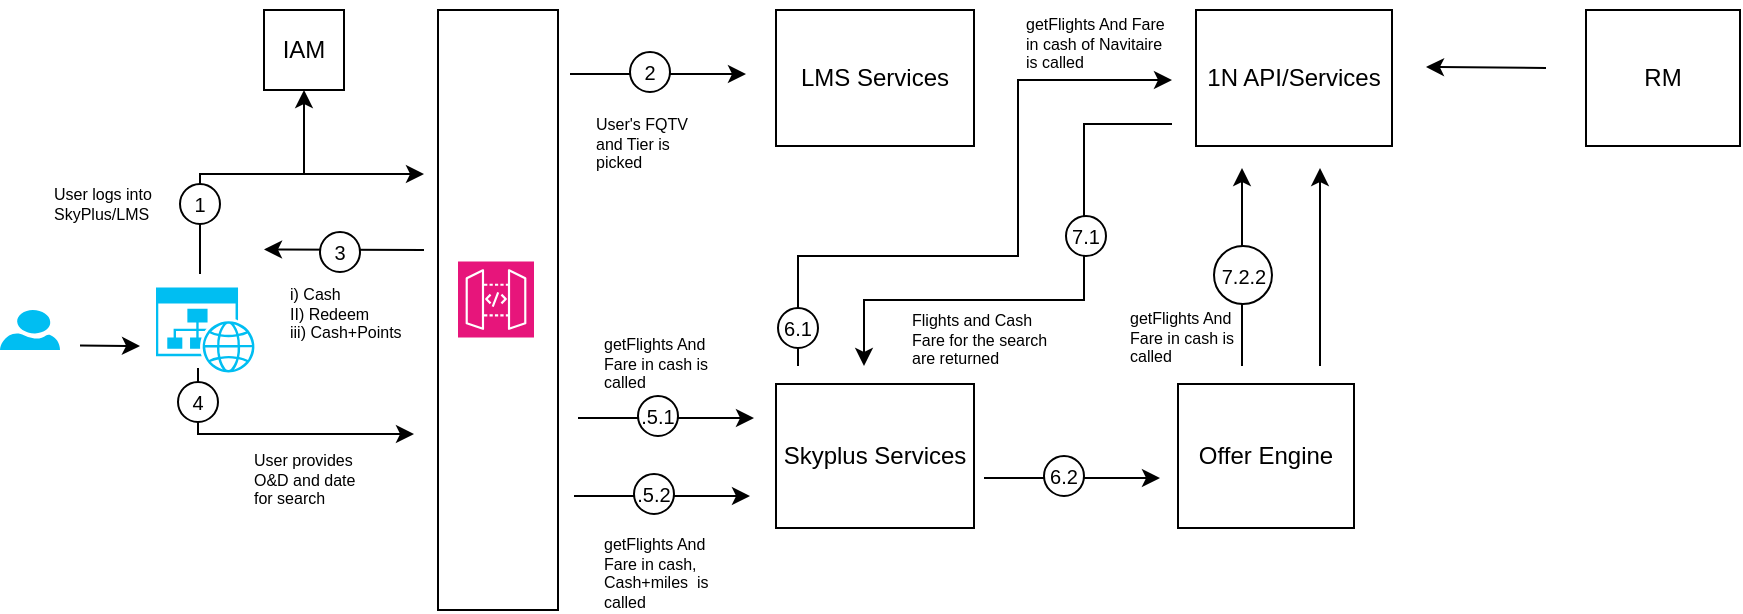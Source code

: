 <mxfile version="22.1.17" type="github">
  <diagram name="Page-1" id="OwfiVeOAE6O_KrkkMr-Q">
    <mxGraphModel dx="794" dy="454" grid="1" gridSize="11" guides="1" tooltips="1" connect="1" arrows="1" fold="1" page="1" pageScale="1" pageWidth="850" pageHeight="1100" math="0" shadow="0">
      <root>
        <mxCell id="0" />
        <mxCell id="1" parent="0" />
        <mxCell id="SMNPBds_AobCi2813BHv-92" value="" style="endArrow=classic;html=1;rounded=0;" edge="1" parent="1">
          <mxGeometry width="50" height="50" relative="1" as="geometry">
            <mxPoint x="629" y="198" as="sourcePoint" />
            <mxPoint x="629" y="99" as="targetPoint" />
          </mxGeometry>
        </mxCell>
        <mxCell id="SMNPBds_AobCi2813BHv-93" value="" style="ellipse;whiteSpace=wrap;html=1;aspect=fixed;" vertex="1" parent="1">
          <mxGeometry x="615" y="138" width="29" height="29" as="geometry" />
        </mxCell>
        <mxCell id="SMNPBds_AobCi2813BHv-94" value="&lt;span style=&quot;font-size: 10px;&quot;&gt;7.2.2&lt;/span&gt;" style="text;html=1;strokeColor=none;fillColor=none;align=center;verticalAlign=middle;whiteSpace=wrap;rounded=0;" vertex="1" parent="1">
          <mxGeometry x="605" y="136" width="50" height="33.5" as="geometry" />
        </mxCell>
        <mxCell id="SMNPBds_AobCi2813BHv-42" value="" style="rounded=0;whiteSpace=wrap;html=1;" vertex="1" parent="1">
          <mxGeometry x="227" y="20" width="60" height="300" as="geometry" />
        </mxCell>
        <mxCell id="SMNPBds_AobCi2813BHv-37" value="" style="verticalLabelPosition=bottom;html=1;verticalAlign=top;align=center;strokeColor=none;fillColor=#00BEF2;shape=mxgraph.azure.user;" vertex="1" parent="1">
          <mxGeometry x="8" y="170" width="30" height="20" as="geometry" />
        </mxCell>
        <mxCell id="SMNPBds_AobCi2813BHv-39" value="" style="verticalLabelPosition=bottom;html=1;verticalAlign=top;align=center;strokeColor=none;fillColor=#00BEF2;shape=mxgraph.azure.website_generic;pointerEvents=1;" vertex="1" parent="1">
          <mxGeometry x="86" y="158.75" width="50" height="42.5" as="geometry" />
        </mxCell>
        <mxCell id="SMNPBds_AobCi2813BHv-41" value="" style="sketch=0;points=[[0,0,0],[0.25,0,0],[0.5,0,0],[0.75,0,0],[1,0,0],[0,1,0],[0.25,1,0],[0.5,1,0],[0.75,1,0],[1,1,0],[0,0.25,0],[0,0.5,0],[0,0.75,0],[1,0.25,0],[1,0.5,0],[1,0.75,0]];outlineConnect=0;fontColor=#232F3E;fillColor=#E7157B;strokeColor=#ffffff;dashed=0;verticalLabelPosition=bottom;verticalAlign=top;align=center;html=1;fontSize=12;fontStyle=0;aspect=fixed;shape=mxgraph.aws4.resourceIcon;resIcon=mxgraph.aws4.api_gateway;" vertex="1" parent="1">
          <mxGeometry x="237" y="145.75" width="38" height="38" as="geometry" />
        </mxCell>
        <mxCell id="SMNPBds_AobCi2813BHv-43" value="" style="endArrow=classic;html=1;rounded=0;" edge="1" parent="1">
          <mxGeometry width="50" height="50" relative="1" as="geometry">
            <mxPoint x="48" y="187.75" as="sourcePoint" />
            <mxPoint x="78" y="188" as="targetPoint" />
          </mxGeometry>
        </mxCell>
        <mxCell id="SMNPBds_AobCi2813BHv-44" value="" style="endArrow=classic;html=1;rounded=0;" edge="1" parent="1">
          <mxGeometry width="50" height="50" relative="1" as="geometry">
            <mxPoint x="108" y="152" as="sourcePoint" />
            <mxPoint x="220" y="102" as="targetPoint" />
            <Array as="points">
              <mxPoint x="108" y="102" />
            </Array>
          </mxGeometry>
        </mxCell>
        <mxCell id="SMNPBds_AobCi2813BHv-45" value="i) Cash&lt;br&gt;II) Redeem&lt;br&gt;iii) Cash+Points" style="text;html=1;strokeColor=none;fillColor=none;align=left;verticalAlign=top;whiteSpace=wrap;rounded=0;fontSize=8;" vertex="1" parent="1">
          <mxGeometry x="150.5" y="151" width="58.5" height="47" as="geometry" />
        </mxCell>
        <mxCell id="SMNPBds_AobCi2813BHv-48" value="IAM" style="rounded=0;whiteSpace=wrap;html=1;" vertex="1" parent="1">
          <mxGeometry x="140" y="20" width="40" height="40" as="geometry" />
        </mxCell>
        <mxCell id="SMNPBds_AobCi2813BHv-49" value="" style="endArrow=classic;html=1;rounded=0;entryX=0.5;entryY=1;entryDx=0;entryDy=0;" edge="1" parent="1" target="SMNPBds_AobCi2813BHv-48">
          <mxGeometry width="50" height="50" relative="1" as="geometry">
            <mxPoint x="160" y="102" as="sourcePoint" />
            <mxPoint x="200" y="52" as="targetPoint" />
          </mxGeometry>
        </mxCell>
        <mxCell id="SMNPBds_AobCi2813BHv-50" value="" style="endArrow=classic;html=1;rounded=0;" edge="1" parent="1">
          <mxGeometry width="50" height="50" relative="1" as="geometry">
            <mxPoint x="220" y="140" as="sourcePoint" />
            <mxPoint x="140" y="139.75" as="targetPoint" />
          </mxGeometry>
        </mxCell>
        <mxCell id="SMNPBds_AobCi2813BHv-52" value="" style="ellipse;whiteSpace=wrap;html=1;aspect=fixed;" vertex="1" parent="1">
          <mxGeometry x="168" y="131" width="20" height="20" as="geometry" />
        </mxCell>
        <mxCell id="SMNPBds_AobCi2813BHv-53" value="&lt;font style=&quot;font-size: 10px;&quot;&gt;3&lt;/font&gt;" style="text;html=1;strokeColor=none;fillColor=none;align=center;verticalAlign=middle;whiteSpace=wrap;rounded=0;" vertex="1" parent="1">
          <mxGeometry x="163" y="131" width="30" height="20" as="geometry" />
        </mxCell>
        <mxCell id="SMNPBds_AobCi2813BHv-47" value="" style="ellipse;whiteSpace=wrap;html=1;aspect=fixed;" vertex="1" parent="1">
          <mxGeometry x="98" y="107" width="20" height="20" as="geometry" />
        </mxCell>
        <mxCell id="SMNPBds_AobCi2813BHv-46" value="&lt;font style=&quot;font-size: 10px;&quot;&gt;1&lt;/font&gt;" style="text;html=1;strokeColor=none;fillColor=none;align=center;verticalAlign=middle;whiteSpace=wrap;rounded=0;" vertex="1" parent="1">
          <mxGeometry x="93" y="107" width="30" height="20" as="geometry" />
        </mxCell>
        <mxCell id="SMNPBds_AobCi2813BHv-54" value="User logs into SkyPlus/LMS" style="text;html=1;strokeColor=none;fillColor=none;align=left;verticalAlign=top;whiteSpace=wrap;rounded=0;fontSize=8;" vertex="1" parent="1">
          <mxGeometry x="32.5" y="100.5" width="58.5" height="38.5" as="geometry" />
        </mxCell>
        <mxCell id="SMNPBds_AobCi2813BHv-55" value="" style="endArrow=classic;html=1;rounded=0;" edge="1" parent="1">
          <mxGeometry width="50" height="50" relative="1" as="geometry">
            <mxPoint x="107" y="199" as="sourcePoint" />
            <mxPoint x="215" y="232" as="targetPoint" />
            <Array as="points">
              <mxPoint x="107" y="232" />
            </Array>
          </mxGeometry>
        </mxCell>
        <mxCell id="SMNPBds_AobCi2813BHv-56" value="" style="ellipse;whiteSpace=wrap;html=1;aspect=fixed;" vertex="1" parent="1">
          <mxGeometry x="97" y="206" width="20" height="20" as="geometry" />
        </mxCell>
        <mxCell id="SMNPBds_AobCi2813BHv-57" value="&lt;font style=&quot;font-size: 10px;&quot;&gt;4&lt;/font&gt;" style="text;html=1;strokeColor=none;fillColor=none;align=center;verticalAlign=middle;whiteSpace=wrap;rounded=0;" vertex="1" parent="1">
          <mxGeometry x="92" y="206" width="30" height="20" as="geometry" />
        </mxCell>
        <mxCell id="SMNPBds_AobCi2813BHv-58" value="User provides O&amp;amp;D and date for search" style="text;html=1;strokeColor=none;fillColor=none;align=left;verticalAlign=top;whiteSpace=wrap;rounded=0;fontSize=8;" vertex="1" parent="1">
          <mxGeometry x="132.5" y="233.5" width="58.5" height="38.5" as="geometry" />
        </mxCell>
        <mxCell id="SMNPBds_AobCi2813BHv-59" value="LMS Services" style="rounded=0;whiteSpace=wrap;html=1;" vertex="1" parent="1">
          <mxGeometry x="396" y="20" width="99" height="68" as="geometry" />
        </mxCell>
        <mxCell id="SMNPBds_AobCi2813BHv-60" value="Skyplus Services" style="rounded=0;whiteSpace=wrap;html=1;" vertex="1" parent="1">
          <mxGeometry x="396" y="207" width="99" height="72" as="geometry" />
        </mxCell>
        <mxCell id="SMNPBds_AobCi2813BHv-61" value="" style="endArrow=classic;html=1;rounded=0;" edge="1" parent="1">
          <mxGeometry width="50" height="50" relative="1" as="geometry">
            <mxPoint x="297" y="224" as="sourcePoint" />
            <mxPoint x="385" y="224" as="targetPoint" />
          </mxGeometry>
        </mxCell>
        <mxCell id="SMNPBds_AobCi2813BHv-62" value="" style="ellipse;whiteSpace=wrap;html=1;aspect=fixed;" vertex="1" parent="1">
          <mxGeometry x="327" y="213" width="20" height="20" as="geometry" />
        </mxCell>
        <mxCell id="SMNPBds_AobCi2813BHv-63" value="&lt;font style=&quot;font-size: 10px;&quot;&gt;.5.1&lt;/font&gt;" style="text;html=1;strokeColor=none;fillColor=none;align=center;verticalAlign=middle;whiteSpace=wrap;rounded=0;" vertex="1" parent="1">
          <mxGeometry x="322" y="213" width="30" height="20" as="geometry" />
        </mxCell>
        <mxCell id="SMNPBds_AobCi2813BHv-64" value="getFlights And Fare in cash is called" style="text;html=1;strokeColor=none;fillColor=none;align=left;verticalAlign=top;whiteSpace=wrap;rounded=0;fontSize=8;" vertex="1" parent="1">
          <mxGeometry x="307.75" y="176" width="58.5" height="33" as="geometry" />
        </mxCell>
        <mxCell id="SMNPBds_AobCi2813BHv-65" value="Offer Engine" style="rounded=0;whiteSpace=wrap;html=1;" vertex="1" parent="1">
          <mxGeometry x="597" y="207" width="88" height="72" as="geometry" />
        </mxCell>
        <mxCell id="SMNPBds_AobCi2813BHv-66" value="" style="endArrow=classic;html=1;rounded=0;" edge="1" parent="1">
          <mxGeometry width="50" height="50" relative="1" as="geometry">
            <mxPoint x="407" y="198" as="sourcePoint" />
            <mxPoint x="594" y="55" as="targetPoint" />
            <Array as="points">
              <mxPoint x="407" y="143" />
              <mxPoint x="517" y="143" />
              <mxPoint x="517" y="110" />
              <mxPoint x="517" y="55" />
              <mxPoint x="550" y="55" />
            </Array>
          </mxGeometry>
        </mxCell>
        <mxCell id="SMNPBds_AobCi2813BHv-67" value="" style="ellipse;whiteSpace=wrap;html=1;aspect=fixed;" vertex="1" parent="1">
          <mxGeometry x="397" y="169" width="20" height="20" as="geometry" />
        </mxCell>
        <mxCell id="SMNPBds_AobCi2813BHv-68" value="&lt;span style=&quot;font-size: 10px;&quot;&gt;6.1&lt;/span&gt;" style="text;html=1;strokeColor=none;fillColor=none;align=center;verticalAlign=middle;whiteSpace=wrap;rounded=0;" vertex="1" parent="1">
          <mxGeometry x="392" y="169" width="30" height="20" as="geometry" />
        </mxCell>
        <mxCell id="SMNPBds_AobCi2813BHv-70" value="1N API/Services" style="rounded=0;whiteSpace=wrap;html=1;" vertex="1" parent="1">
          <mxGeometry x="606" y="20" width="98" height="68" as="geometry" />
        </mxCell>
        <mxCell id="SMNPBds_AobCi2813BHv-71" value="getFlights And Fare in cash of Navitaire is called" style="text;html=1;strokeColor=none;fillColor=none;align=left;verticalAlign=top;whiteSpace=wrap;rounded=0;fontSize=8;" vertex="1" parent="1">
          <mxGeometry x="518.75" y="15.5" width="78.25" height="33" as="geometry" />
        </mxCell>
        <mxCell id="SMNPBds_AobCi2813BHv-72" value="" style="endArrow=classic;html=1;rounded=0;" edge="1" parent="1">
          <mxGeometry width="50" height="50" relative="1" as="geometry">
            <mxPoint x="293" y="52" as="sourcePoint" />
            <mxPoint x="381" y="52" as="targetPoint" />
          </mxGeometry>
        </mxCell>
        <mxCell id="SMNPBds_AobCi2813BHv-73" value="" style="ellipse;whiteSpace=wrap;html=1;aspect=fixed;" vertex="1" parent="1">
          <mxGeometry x="323" y="41" width="20" height="20" as="geometry" />
        </mxCell>
        <mxCell id="SMNPBds_AobCi2813BHv-74" value="&lt;font style=&quot;font-size: 10px;&quot;&gt;2&lt;/font&gt;" style="text;html=1;strokeColor=none;fillColor=none;align=center;verticalAlign=middle;whiteSpace=wrap;rounded=0;" vertex="1" parent="1">
          <mxGeometry x="318" y="41" width="30" height="20" as="geometry" />
        </mxCell>
        <mxCell id="SMNPBds_AobCi2813BHv-75" value="User&#39;s FQTV and Tier is picked" style="text;html=1;strokeColor=none;fillColor=none;align=left;verticalAlign=top;whiteSpace=wrap;rounded=0;fontSize=8;" vertex="1" parent="1">
          <mxGeometry x="303.75" y="66" width="58.5" height="33" as="geometry" />
        </mxCell>
        <mxCell id="SMNPBds_AobCi2813BHv-76" value="" style="endArrow=classic;html=1;rounded=0;" edge="1" parent="1">
          <mxGeometry width="50" height="50" relative="1" as="geometry">
            <mxPoint x="594" y="77" as="sourcePoint" />
            <mxPoint x="440" y="198" as="targetPoint" />
            <Array as="points">
              <mxPoint x="550" y="77" />
              <mxPoint x="550" y="165" />
              <mxPoint x="440" y="165" />
            </Array>
          </mxGeometry>
        </mxCell>
        <mxCell id="SMNPBds_AobCi2813BHv-77" value="" style="ellipse;whiteSpace=wrap;html=1;aspect=fixed;" vertex="1" parent="1">
          <mxGeometry x="541" y="123" width="20" height="20" as="geometry" />
        </mxCell>
        <mxCell id="SMNPBds_AobCi2813BHv-78" value="&lt;span style=&quot;font-size: 10px;&quot;&gt;7.1&lt;/span&gt;" style="text;html=1;strokeColor=none;fillColor=none;align=center;verticalAlign=middle;whiteSpace=wrap;rounded=0;" vertex="1" parent="1">
          <mxGeometry x="536" y="123" width="30" height="20" as="geometry" />
        </mxCell>
        <mxCell id="SMNPBds_AobCi2813BHv-79" value="Flights and Cash Fare for the search are returned" style="text;html=1;strokeColor=none;fillColor=none;align=left;verticalAlign=top;whiteSpace=wrap;rounded=0;fontSize=8;" vertex="1" parent="1">
          <mxGeometry x="462" y="163.5" width="78.25" height="33" as="geometry" />
        </mxCell>
        <mxCell id="SMNPBds_AobCi2813BHv-84" value="" style="endArrow=classic;html=1;rounded=0;" edge="1" parent="1">
          <mxGeometry width="50" height="50" relative="1" as="geometry">
            <mxPoint x="500" y="254" as="sourcePoint" />
            <mxPoint x="588" y="254" as="targetPoint" />
          </mxGeometry>
        </mxCell>
        <mxCell id="SMNPBds_AobCi2813BHv-85" value="" style="ellipse;whiteSpace=wrap;html=1;aspect=fixed;" vertex="1" parent="1">
          <mxGeometry x="530" y="243" width="20" height="20" as="geometry" />
        </mxCell>
        <mxCell id="SMNPBds_AobCi2813BHv-86" value="&lt;span style=&quot;font-size: 10px;&quot;&gt;6.2&lt;/span&gt;" style="text;html=1;strokeColor=none;fillColor=none;align=center;verticalAlign=middle;whiteSpace=wrap;rounded=0;" vertex="1" parent="1">
          <mxGeometry x="525" y="243" width="30" height="20" as="geometry" />
        </mxCell>
        <mxCell id="SMNPBds_AobCi2813BHv-87" value="getFlights And Fare in cash is called" style="text;html=1;strokeColor=none;fillColor=none;align=left;verticalAlign=top;whiteSpace=wrap;rounded=0;fontSize=8;" vertex="1" parent="1">
          <mxGeometry x="571" y="162.5" width="58.5" height="33" as="geometry" />
        </mxCell>
        <mxCell id="SMNPBds_AobCi2813BHv-88" value="" style="endArrow=classic;html=1;rounded=0;" edge="1" parent="1">
          <mxGeometry width="50" height="50" relative="1" as="geometry">
            <mxPoint x="295" y="263" as="sourcePoint" />
            <mxPoint x="383" y="263" as="targetPoint" />
          </mxGeometry>
        </mxCell>
        <mxCell id="SMNPBds_AobCi2813BHv-89" value="" style="ellipse;whiteSpace=wrap;html=1;aspect=fixed;" vertex="1" parent="1">
          <mxGeometry x="325" y="252" width="20" height="20" as="geometry" />
        </mxCell>
        <mxCell id="SMNPBds_AobCi2813BHv-90" value="&lt;font style=&quot;font-size: 10px;&quot;&gt;.5.2&lt;/font&gt;" style="text;html=1;strokeColor=none;fillColor=none;align=center;verticalAlign=middle;whiteSpace=wrap;rounded=0;" vertex="1" parent="1">
          <mxGeometry x="320" y="252" width="30" height="20" as="geometry" />
        </mxCell>
        <mxCell id="SMNPBds_AobCi2813BHv-91" value="getFlights And Fare in cash, Cash+miles&amp;nbsp; is called" style="text;html=1;strokeColor=none;fillColor=none;align=left;verticalAlign=top;whiteSpace=wrap;rounded=0;fontSize=8;" vertex="1" parent="1">
          <mxGeometry x="307.75" y="276" width="58.5" height="33" as="geometry" />
        </mxCell>
        <mxCell id="SMNPBds_AobCi2813BHv-98" value="" style="endArrow=classic;html=1;rounded=0;" edge="1" parent="1">
          <mxGeometry width="50" height="50" relative="1" as="geometry">
            <mxPoint x="668" y="198" as="sourcePoint" />
            <mxPoint x="668" y="99" as="targetPoint" />
            <Array as="points">
              <mxPoint x="668" y="176" />
            </Array>
          </mxGeometry>
        </mxCell>
        <mxCell id="SMNPBds_AobCi2813BHv-102" value="RM" style="rounded=0;whiteSpace=wrap;html=1;" vertex="1" parent="1">
          <mxGeometry x="801" y="20" width="77" height="68" as="geometry" />
        </mxCell>
        <mxCell id="SMNPBds_AobCi2813BHv-103" value="" style="endArrow=classic;html=1;rounded=0;" edge="1" parent="1">
          <mxGeometry width="50" height="50" relative="1" as="geometry">
            <mxPoint x="781" y="49" as="sourcePoint" />
            <mxPoint x="721" y="48.5" as="targetPoint" />
          </mxGeometry>
        </mxCell>
      </root>
    </mxGraphModel>
  </diagram>
</mxfile>
